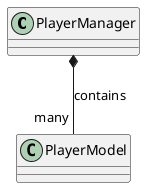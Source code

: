 @startuml UML

PlayerManager *-- "many" PlayerModel : contains
class PlayerManager {
 
}

class PlayerModel {

}
@enduml